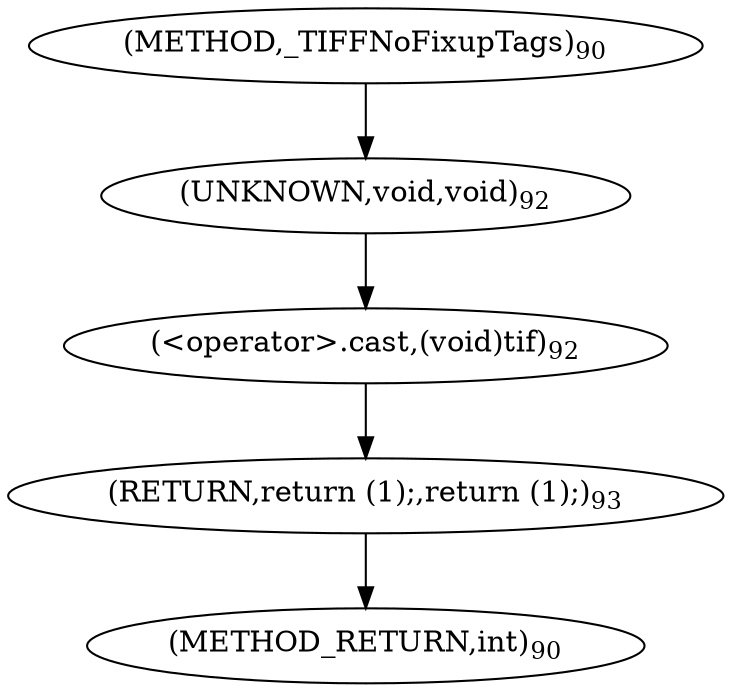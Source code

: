 digraph "_TIFFNoFixupTags" {  
"1822" [label = <(&lt;operator&gt;.cast,(void)tif)<SUB>92</SUB>> ]
"1825" [label = <(RETURN,return (1);,return (1);)<SUB>93</SUB>> ]
"1823" [label = <(UNKNOWN,void,void)<SUB>92</SUB>> ]
"1819" [label = <(METHOD,_TIFFNoFixupTags)<SUB>90</SUB>> ]
"1827" [label = <(METHOD_RETURN,int)<SUB>90</SUB>> ]
  "1822" -> "1825" 
  "1825" -> "1827" 
  "1823" -> "1822" 
  "1819" -> "1823" 
}
